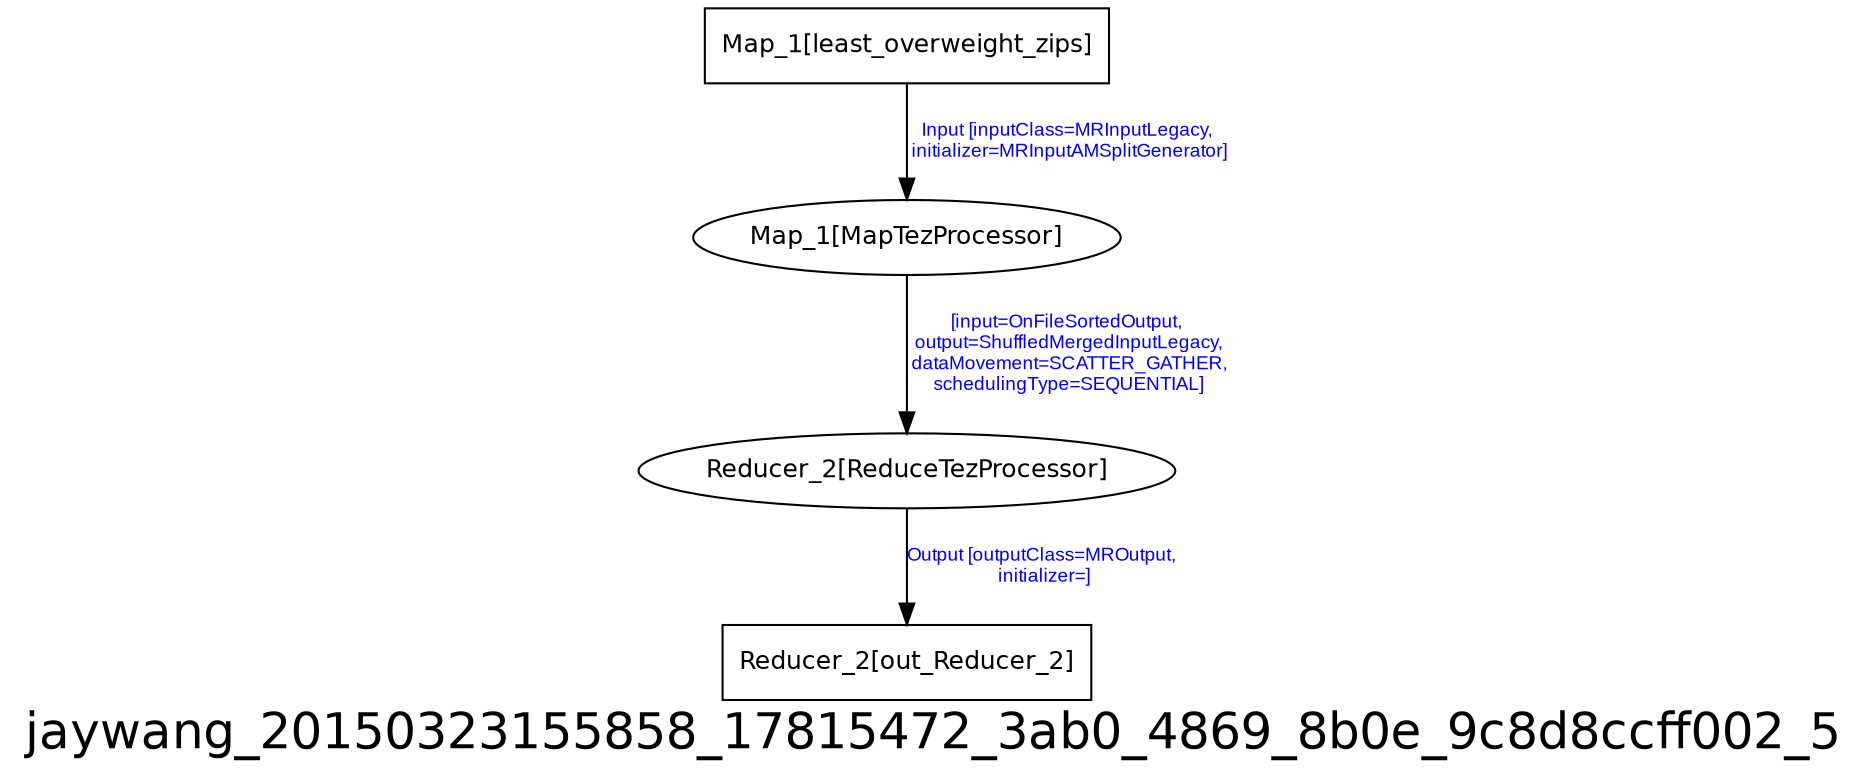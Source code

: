 digraph jaywang_20150323155858_17815472_3ab0_4869_8b0e_9c8d8ccff002_5 {
graph [ label="jaywang_20150323155858_17815472_3ab0_4869_8b0e_9c8d8ccff002_5", fontsize=24, fontname=Helvetica];
node [fontsize=12, fontname=Helvetica];
edge [fontsize=9, fontcolor=blue, fontname=Arial];
"jaywang_20150323155858_17815472_3ab0_4869_8b0e_9c8d8ccff002_5.Reducer_2_out_Reducer_2" [ label = "Reducer_2[out_Reducer_2]", shape = "box" ];
"jaywang_20150323155858_17815472_3ab0_4869_8b0e_9c8d8ccff002_5.Map_1" [ label = "Map_1[MapTezProcessor]" ];
"jaywang_20150323155858_17815472_3ab0_4869_8b0e_9c8d8ccff002_5.Map_1" -> "jaywang_20150323155858_17815472_3ab0_4869_8b0e_9c8d8ccff002_5.Reducer_2" [ label = "[input=OnFileSortedOutput,\n output=ShuffledMergedInputLegacy,\n dataMovement=SCATTER_GATHER,\n schedulingType=SEQUENTIAL]" ];
"jaywang_20150323155858_17815472_3ab0_4869_8b0e_9c8d8ccff002_5.Map_1_least_overweight_zips" [ label = "Map_1[least_overweight_zips]", shape = "box" ];
"jaywang_20150323155858_17815472_3ab0_4869_8b0e_9c8d8ccff002_5.Map_1_least_overweight_zips" -> "jaywang_20150323155858_17815472_3ab0_4869_8b0e_9c8d8ccff002_5.Map_1" [ label = "Input [inputClass=MRInputLegacy,\n initializer=MRInputAMSplitGenerator]" ];
"jaywang_20150323155858_17815472_3ab0_4869_8b0e_9c8d8ccff002_5.Reducer_2" [ label = "Reducer_2[ReduceTezProcessor]" ];
"jaywang_20150323155858_17815472_3ab0_4869_8b0e_9c8d8ccff002_5.Reducer_2" -> "jaywang_20150323155858_17815472_3ab0_4869_8b0e_9c8d8ccff002_5.Reducer_2_out_Reducer_2" [ label = "Output [outputClass=MROutput,\n initializer=]" ];
}
